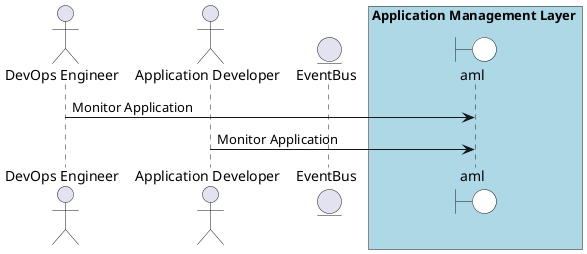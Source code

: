 @startuml

actor "DevOps Engineer"

actor "Application Developer"


entity EventBus

box Application Management Layer #lightblue
    boundary aml #white
end box



"DevOps Engineer" -> aml: Monitor Application


"Application Developer" -> aml: Monitor Application



@enduml
